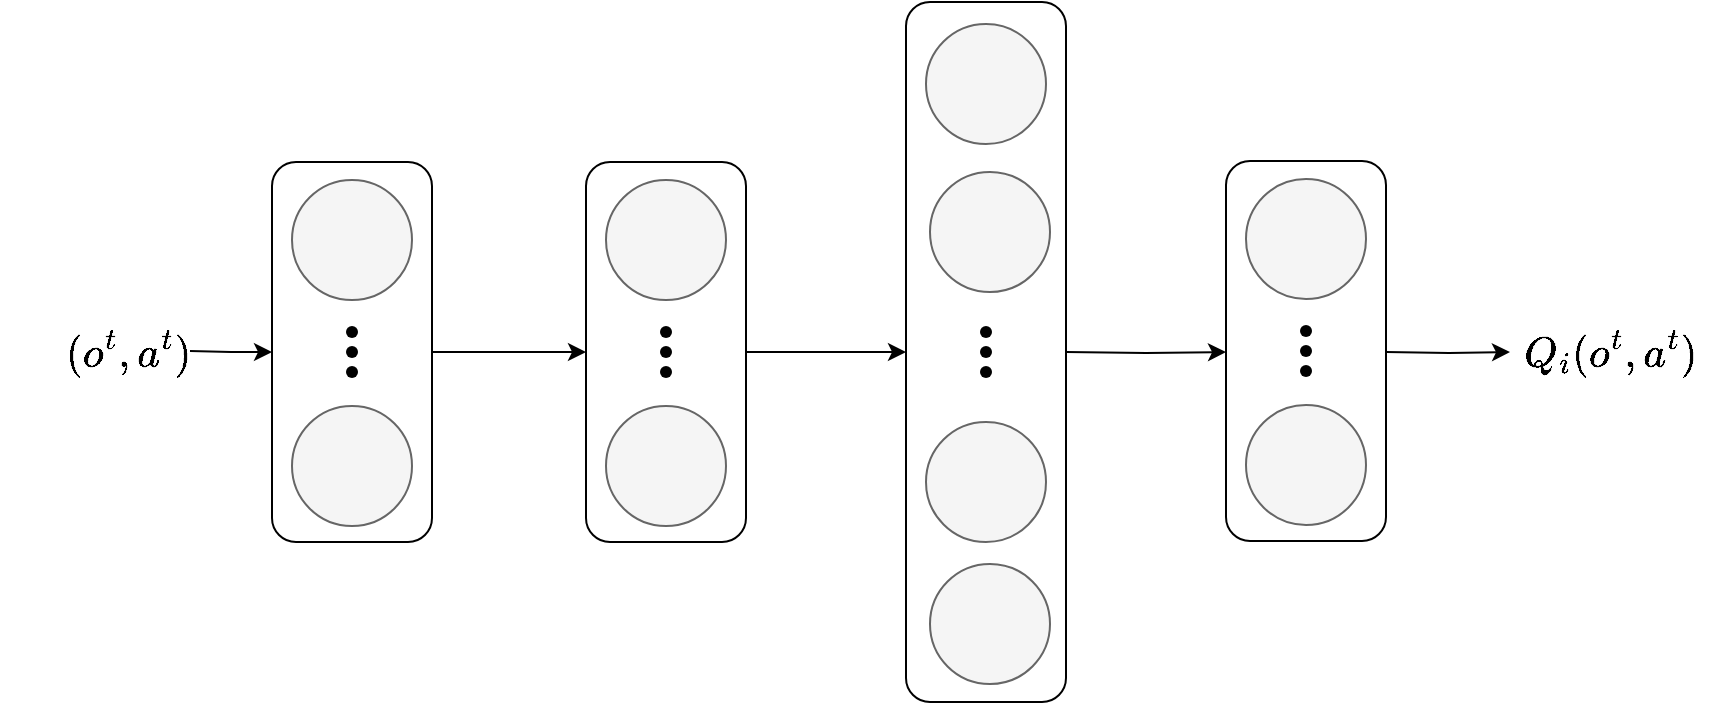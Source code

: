 <mxfile version="17.1.3" type="github">
  <diagram id="h8d7F4GCrZsvWcl38N-L" name="Page-1">
    <mxGraphModel dx="1422" dy="706" grid="1" gridSize="10" guides="1" tooltips="1" connect="1" arrows="1" fold="1" page="1" pageScale="1" pageWidth="827" pageHeight="1169" math="1" shadow="0">
      <root>
        <mxCell id="0" />
        <mxCell id="1" parent="0" />
        <mxCell id="Y88tat9vhitmDnBT7I_2-25" value="" style="edgeStyle=orthogonalEdgeStyle;rounded=0;orthogonalLoop=1;jettySize=auto;html=1;fontSize=24;entryX=0;entryY=0.5;entryDx=0;entryDy=0;" parent="1" source="Y88tat9vhitmDnBT7I_2-1" target="delgl4LcV78Xc9-Sxb3Z-2" edge="1">
          <mxGeometry relative="1" as="geometry">
            <mxPoint x="270" y="345" as="targetPoint" />
          </mxGeometry>
        </mxCell>
        <mxCell id="Y88tat9vhitmDnBT7I_2-39" value="" style="edgeStyle=orthogonalEdgeStyle;rounded=0;orthogonalLoop=1;jettySize=auto;html=1;fontSize=18;startArrow=classic;startFill=1;endArrow=none;endFill=0;" parent="1" source="Y88tat9vhitmDnBT7I_2-1" target="Y88tat9vhitmDnBT7I_2-37" edge="1">
          <mxGeometry relative="1" as="geometry" />
        </mxCell>
        <mxCell id="Y88tat9vhitmDnBT7I_2-1" value="" style="rounded=1;whiteSpace=wrap;html=1;" parent="1" vertex="1">
          <mxGeometry x="123" y="250" width="80" height="190" as="geometry" />
        </mxCell>
        <mxCell id="Y88tat9vhitmDnBT7I_2-2" value="" style="ellipse;whiteSpace=wrap;html=1;aspect=fixed;fillColor=#f5f5f5;strokeColor=#666666;fontColor=#333333;" parent="1" vertex="1">
          <mxGeometry x="133" y="259" width="60" height="60" as="geometry" />
        </mxCell>
        <mxCell id="Y88tat9vhitmDnBT7I_2-3" value="" style="ellipse;whiteSpace=wrap;html=1;aspect=fixed;fillColor=#f5f5f5;strokeColor=#666666;fontColor=#333333;" parent="1" vertex="1">
          <mxGeometry x="133" y="372" width="60" height="60" as="geometry" />
        </mxCell>
        <mxCell id="Y88tat9vhitmDnBT7I_2-5" value="" style="shape=waypoint;sketch=0;fillStyle=solid;size=6;pointerEvents=1;points=[];fillColor=none;resizable=0;rotatable=0;perimeter=centerPerimeter;snapToPoint=1;fontSize=36;" parent="1" vertex="1">
          <mxGeometry x="143" y="315" width="40" height="40" as="geometry" />
        </mxCell>
        <mxCell id="Y88tat9vhitmDnBT7I_2-6" value="" style="shape=waypoint;sketch=0;fillStyle=solid;size=6;pointerEvents=1;points=[];fillColor=none;resizable=0;rotatable=0;perimeter=centerPerimeter;snapToPoint=1;fontSize=36;" parent="1" vertex="1">
          <mxGeometry x="143" y="325" width="40" height="40" as="geometry" />
        </mxCell>
        <mxCell id="Y88tat9vhitmDnBT7I_2-7" value="" style="shape=waypoint;sketch=0;fillStyle=solid;size=6;pointerEvents=1;points=[];fillColor=none;resizable=0;rotatable=0;perimeter=centerPerimeter;snapToPoint=1;fontSize=36;" parent="1" vertex="1">
          <mxGeometry x="143" y="335" width="40" height="40" as="geometry" />
        </mxCell>
        <mxCell id="Y88tat9vhitmDnBT7I_2-29" value="" style="edgeStyle=orthogonalEdgeStyle;rounded=0;orthogonalLoop=1;jettySize=auto;html=1;fontSize=24;startArrow=classic;startFill=1;endArrow=none;endFill=0;" parent="1" source="Y88tat9vhitmDnBT7I_2-10" edge="1">
          <mxGeometry relative="1" as="geometry">
            <mxPoint x="360" y="345" as="targetPoint" />
          </mxGeometry>
        </mxCell>
        <mxCell id="Y88tat9vhitmDnBT7I_2-10" value="" style="rounded=1;whiteSpace=wrap;html=1;" parent="1" vertex="1">
          <mxGeometry x="440" y="170" width="80" height="350" as="geometry" />
        </mxCell>
        <mxCell id="Y88tat9vhitmDnBT7I_2-11" value="" style="ellipse;whiteSpace=wrap;html=1;aspect=fixed;fillColor=#f5f5f5;fontColor=#333333;strokeColor=#666666;" parent="1" vertex="1">
          <mxGeometry x="450" y="181" width="60" height="60" as="geometry" />
        </mxCell>
        <mxCell id="Y88tat9vhitmDnBT7I_2-12" value="" style="ellipse;whiteSpace=wrap;html=1;aspect=fixed;fillColor=#f5f5f5;fontColor=#333333;strokeColor=#666666;" parent="1" vertex="1">
          <mxGeometry x="452" y="451" width="60" height="60" as="geometry" />
        </mxCell>
        <mxCell id="Y88tat9vhitmDnBT7I_2-13" value="" style="shape=waypoint;sketch=0;fillStyle=solid;size=6;pointerEvents=1;points=[];fillColor=none;resizable=0;rotatable=0;perimeter=centerPerimeter;snapToPoint=1;fontSize=36;" parent="1" vertex="1">
          <mxGeometry x="460" y="315" width="40" height="40" as="geometry" />
        </mxCell>
        <mxCell id="Y88tat9vhitmDnBT7I_2-14" value="" style="shape=waypoint;sketch=0;fillStyle=solid;size=6;pointerEvents=1;points=[];fillColor=none;resizable=0;rotatable=0;perimeter=centerPerimeter;snapToPoint=1;fontSize=36;" parent="1" vertex="1">
          <mxGeometry x="460" y="325" width="40" height="40" as="geometry" />
        </mxCell>
        <mxCell id="Y88tat9vhitmDnBT7I_2-15" value="" style="shape=waypoint;sketch=0;fillStyle=solid;size=6;pointerEvents=1;points=[];fillColor=none;resizable=0;rotatable=0;perimeter=centerPerimeter;snapToPoint=1;fontSize=36;" parent="1" vertex="1">
          <mxGeometry x="460" y="335" width="40" height="40" as="geometry" />
        </mxCell>
        <mxCell id="Y88tat9vhitmDnBT7I_2-17" value="" style="ellipse;whiteSpace=wrap;html=1;aspect=fixed;fillColor=#f5f5f5;fontColor=#333333;strokeColor=#666666;" parent="1" vertex="1">
          <mxGeometry x="452" y="255" width="60" height="60" as="geometry" />
        </mxCell>
        <mxCell id="Y88tat9vhitmDnBT7I_2-18" value="" style="ellipse;whiteSpace=wrap;html=1;aspect=fixed;fillColor=#f5f5f5;fontColor=#333333;strokeColor=#666666;" parent="1" vertex="1">
          <mxGeometry x="450" y="380" width="60" height="60" as="geometry" />
        </mxCell>
        <mxCell id="Y88tat9vhitmDnBT7I_2-31" value="" style="edgeStyle=orthogonalEdgeStyle;rounded=0;orthogonalLoop=1;jettySize=auto;html=1;fontSize=24;startArrow=classic;startFill=1;endArrow=none;endFill=0;entryX=1;entryY=0.5;entryDx=0;entryDy=0;" parent="1" target="Y88tat9vhitmDnBT7I_2-10" edge="1">
          <mxGeometry relative="1" as="geometry">
            <mxPoint x="600" y="345" as="sourcePoint" />
          </mxGeometry>
        </mxCell>
        <mxCell id="Y88tat9vhitmDnBT7I_2-41" value="" style="edgeStyle=orthogonalEdgeStyle;rounded=0;orthogonalLoop=1;jettySize=auto;html=1;fontSize=18;startArrow=none;startFill=0;endArrow=classic;endFill=1;" parent="1" target="Y88tat9vhitmDnBT7I_2-40" edge="1">
          <mxGeometry relative="1" as="geometry">
            <mxPoint x="680" y="345" as="sourcePoint" />
          </mxGeometry>
        </mxCell>
        <mxCell id="Y88tat9vhitmDnBT7I_2-37" value="&lt;span style=&quot;font-size: 18px&quot;&gt;$$(o^{t},a^{t})$$&lt;/span&gt;" style="text;html=1;strokeColor=none;fillColor=none;align=center;verticalAlign=middle;whiteSpace=wrap;rounded=0;fontSize=24;" parent="1" vertex="1">
          <mxGeometry x="20" y="332" width="62" height="25" as="geometry" />
        </mxCell>
        <mxCell id="Y88tat9vhitmDnBT7I_2-40" value="&lt;span style=&quot;font-size: 18px&quot;&gt;$$Q_{i}(o^{t},a^{t})$$&lt;/span&gt;" style="text;html=1;strokeColor=none;fillColor=none;align=center;verticalAlign=middle;whiteSpace=wrap;rounded=0;fontSize=24;" parent="1" vertex="1">
          <mxGeometry x="742" y="330" width="101" height="30" as="geometry" />
        </mxCell>
        <mxCell id="delgl4LcV78Xc9-Sxb3Z-2" value="" style="rounded=1;whiteSpace=wrap;html=1;" vertex="1" parent="1">
          <mxGeometry x="280" y="250" width="80" height="190" as="geometry" />
        </mxCell>
        <mxCell id="delgl4LcV78Xc9-Sxb3Z-3" value="" style="ellipse;whiteSpace=wrap;html=1;aspect=fixed;fillColor=#f5f5f5;fontColor=#333333;strokeColor=#666666;" vertex="1" parent="1">
          <mxGeometry x="290" y="259" width="60" height="60" as="geometry" />
        </mxCell>
        <mxCell id="delgl4LcV78Xc9-Sxb3Z-4" value="" style="ellipse;whiteSpace=wrap;html=1;aspect=fixed;fillColor=#f5f5f5;fontColor=#333333;strokeColor=#666666;" vertex="1" parent="1">
          <mxGeometry x="290" y="372" width="60" height="60" as="geometry" />
        </mxCell>
        <mxCell id="delgl4LcV78Xc9-Sxb3Z-5" value="" style="shape=waypoint;sketch=0;fillStyle=solid;size=6;pointerEvents=1;points=[];fillColor=none;resizable=0;rotatable=0;perimeter=centerPerimeter;snapToPoint=1;fontSize=36;" vertex="1" parent="1">
          <mxGeometry x="300" y="315" width="40" height="40" as="geometry" />
        </mxCell>
        <mxCell id="delgl4LcV78Xc9-Sxb3Z-6" value="" style="shape=waypoint;sketch=0;fillStyle=solid;size=6;pointerEvents=1;points=[];fillColor=none;resizable=0;rotatable=0;perimeter=centerPerimeter;snapToPoint=1;fontSize=36;" vertex="1" parent="1">
          <mxGeometry x="300" y="325" width="40" height="40" as="geometry" />
        </mxCell>
        <mxCell id="delgl4LcV78Xc9-Sxb3Z-7" value="" style="shape=waypoint;sketch=0;fillStyle=solid;size=6;pointerEvents=1;points=[];fillColor=none;resizable=0;rotatable=0;perimeter=centerPerimeter;snapToPoint=1;fontSize=36;" vertex="1" parent="1">
          <mxGeometry x="300" y="335" width="40" height="40" as="geometry" />
        </mxCell>
        <mxCell id="delgl4LcV78Xc9-Sxb3Z-8" value="" style="rounded=1;whiteSpace=wrap;html=1;" vertex="1" parent="1">
          <mxGeometry x="600" y="249.5" width="80" height="190" as="geometry" />
        </mxCell>
        <mxCell id="delgl4LcV78Xc9-Sxb3Z-9" value="" style="ellipse;whiteSpace=wrap;html=1;aspect=fixed;fillColor=#f5f5f5;fontColor=#333333;strokeColor=#666666;" vertex="1" parent="1">
          <mxGeometry x="610" y="258.5" width="60" height="60" as="geometry" />
        </mxCell>
        <mxCell id="delgl4LcV78Xc9-Sxb3Z-10" value="" style="ellipse;whiteSpace=wrap;html=1;aspect=fixed;fillColor=#f5f5f5;fontColor=#333333;strokeColor=#666666;" vertex="1" parent="1">
          <mxGeometry x="610" y="371.5" width="60" height="60" as="geometry" />
        </mxCell>
        <mxCell id="delgl4LcV78Xc9-Sxb3Z-11" value="" style="shape=waypoint;sketch=0;fillStyle=solid;size=6;pointerEvents=1;points=[];fillColor=none;resizable=0;rotatable=0;perimeter=centerPerimeter;snapToPoint=1;fontSize=36;" vertex="1" parent="1">
          <mxGeometry x="620" y="314.5" width="40" height="40" as="geometry" />
        </mxCell>
        <mxCell id="delgl4LcV78Xc9-Sxb3Z-12" value="" style="shape=waypoint;sketch=0;fillStyle=solid;size=6;pointerEvents=1;points=[];fillColor=none;resizable=0;rotatable=0;perimeter=centerPerimeter;snapToPoint=1;fontSize=36;" vertex="1" parent="1">
          <mxGeometry x="620" y="324.5" width="40" height="40" as="geometry" />
        </mxCell>
        <mxCell id="delgl4LcV78Xc9-Sxb3Z-13" value="" style="shape=waypoint;sketch=0;fillStyle=solid;size=6;pointerEvents=1;points=[];fillColor=none;resizable=0;rotatable=0;perimeter=centerPerimeter;snapToPoint=1;fontSize=36;" vertex="1" parent="1">
          <mxGeometry x="620" y="334.5" width="40" height="40" as="geometry" />
        </mxCell>
      </root>
    </mxGraphModel>
  </diagram>
</mxfile>
